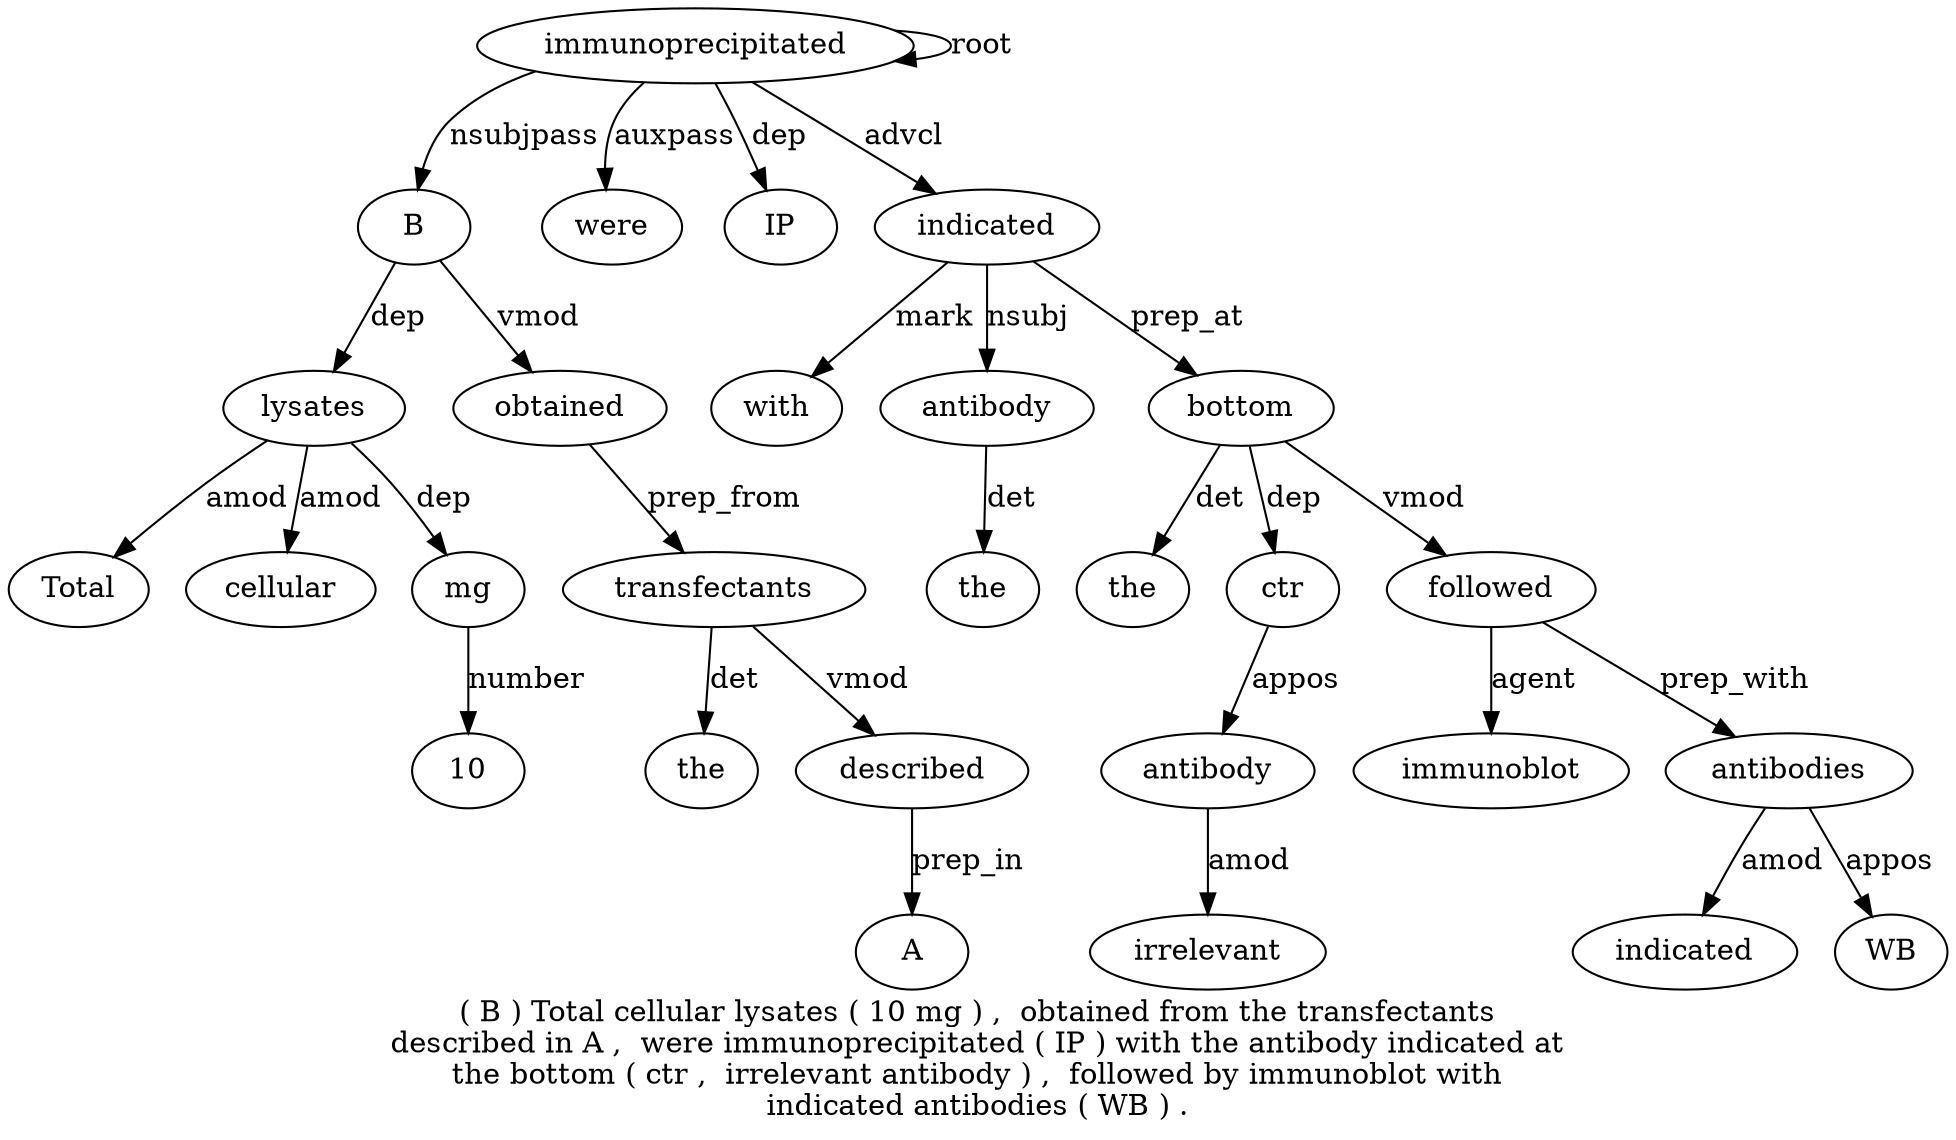 digraph "( B ) Total cellular lysates ( 10 mg ) ,  obtained from the transfectants described in A ,  were immunoprecipitated ( IP ) with the antibody indicated at the bottom ( ctr ,  irrelevant antibody ) ,  followed by immunoblot with indicated antibodies ( WB ) ." {
label="( B ) Total cellular lysates ( 10 mg ) ,  obtained from the transfectants
described in A ,  were immunoprecipitated ( IP ) with the antibody indicated at
the bottom ( ctr ,  irrelevant antibody ) ,  followed by immunoblot with
indicated antibodies ( WB ) .";
immunoprecipitated21 [style=filled, fillcolor=white, label=immunoprecipitated];
B2 [style=filled, fillcolor=white, label=B];
immunoprecipitated21 -> B2  [label=nsubjpass];
lysates6 [style=filled, fillcolor=white, label=lysates];
Total4 [style=filled, fillcolor=white, label=Total];
lysates6 -> Total4  [label=amod];
cellular5 [style=filled, fillcolor=white, label=cellular];
lysates6 -> cellular5  [label=amod];
B2 -> lysates6  [label=dep];
mg9 [style=filled, fillcolor=white, label=mg];
108 [style=filled, fillcolor=white, label=10];
mg9 -> 108  [label=number];
lysates6 -> mg9  [label=dep];
obtained12 [style=filled, fillcolor=white, label=obtained];
B2 -> obtained12  [label=vmod];
transfectants15 [style=filled, fillcolor=white, label=transfectants];
the14 [style=filled, fillcolor=white, label=the];
transfectants15 -> the14  [label=det];
obtained12 -> transfectants15  [label=prep_from];
described16 [style=filled, fillcolor=white, label=described];
transfectants15 -> described16  [label=vmod];
A18 [style=filled, fillcolor=white, label=A];
described16 -> A18  [label=prep_in];
were20 [style=filled, fillcolor=white, label=were];
immunoprecipitated21 -> were20  [label=auxpass];
immunoprecipitated21 -> immunoprecipitated21  [label=root];
IP23 [style=filled, fillcolor=white, label=IP];
immunoprecipitated21 -> IP23  [label=dep];
indicated28 [style=filled, fillcolor=white, label=indicated];
with25 [style=filled, fillcolor=white, label=with];
indicated28 -> with25  [label=mark];
antibody27 [style=filled, fillcolor=white, label=antibody];
the26 [style=filled, fillcolor=white, label=the];
antibody27 -> the26  [label=det];
indicated28 -> antibody27  [label=nsubj];
immunoprecipitated21 -> indicated28  [label=advcl];
bottom31 [style=filled, fillcolor=white, label=bottom];
the30 [style=filled, fillcolor=white, label=the];
bottom31 -> the30  [label=det];
indicated28 -> bottom31  [label=prep_at];
ctr33 [style=filled, fillcolor=white, label=ctr];
bottom31 -> ctr33  [label=dep];
antibody36 [style=filled, fillcolor=white, label=antibody];
irrelevant35 [style=filled, fillcolor=white, label=irrelevant];
antibody36 -> irrelevant35  [label=amod];
ctr33 -> antibody36  [label=appos];
followed39 [style=filled, fillcolor=white, label=followed];
bottom31 -> followed39  [label=vmod];
immunoblot41 [style=filled, fillcolor=white, label=immunoblot];
followed39 -> immunoblot41  [label=agent];
antibodies44 [style=filled, fillcolor=white, label=antibodies];
indicated43 [style=filled, fillcolor=white, label=indicated];
antibodies44 -> indicated43  [label=amod];
followed39 -> antibodies44  [label=prep_with];
WB46 [style=filled, fillcolor=white, label=WB];
antibodies44 -> WB46  [label=appos];
}
